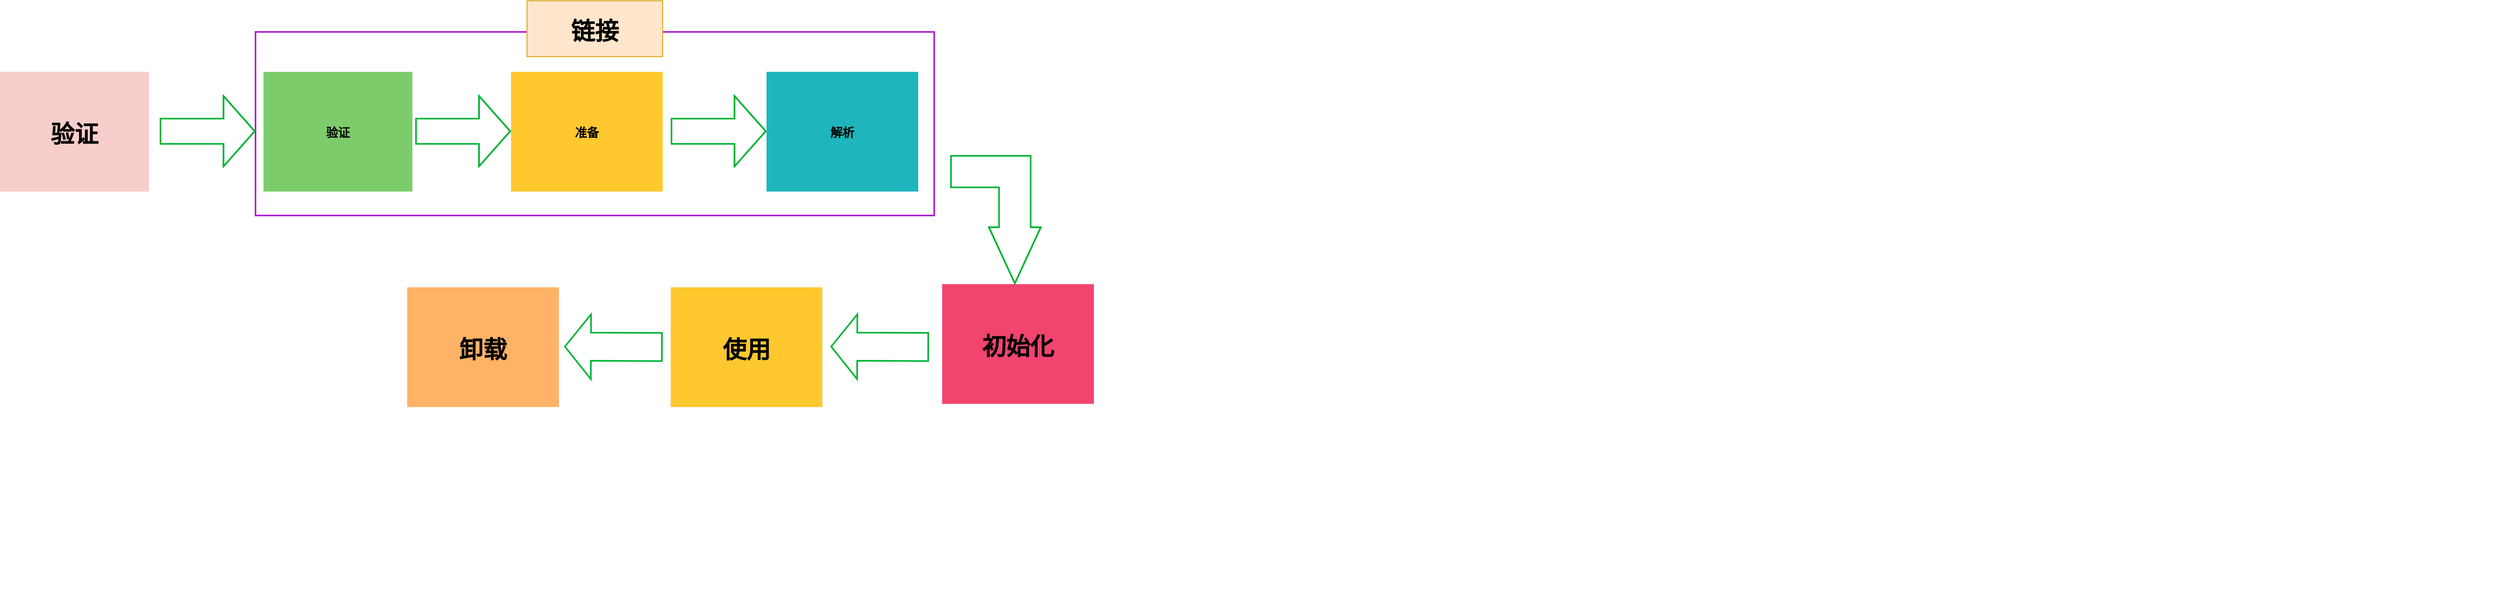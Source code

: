 <mxfile version="13.5.7" type="device" pages="2"><diagram name="Page-1" id="12e1b939-464a-85fe-373e-61e167be1490"><mxGraphModel dx="2031" dy="1174" grid="1" gridSize="1" guides="1" tooltips="1" connect="1" arrows="1" fold="1" page="1" pageScale="1.5" pageWidth="827" pageHeight="1169" background="#ffffff" math="0" shadow="0"><root><mxCell id="0"/><mxCell id="1" parent="0"/><mxCell id="60da8b9f42644d3a-3" value="ATTRACT" style="text;html=1;strokeColor=none;fillColor=none;align=center;verticalAlign=middle;whiteSpace=wrap;rounded=0;shadow=0;fontSize=27;fontColor=#FFFFFF;fontStyle=1" parent="1" vertex="1"><mxGeometry x="2076" y="695" width="280" height="60" as="geometry"/></mxCell><mxCell id="60da8b9f42644d3a-4" value="Blog&lt;div&gt;Keywords&lt;/div&gt;&lt;div&gt;Social Media&lt;/div&gt;" style="text;html=1;strokeColor=none;fillColor=none;align=center;verticalAlign=middle;whiteSpace=wrap;rounded=0;shadow=0;fontSize=14;fontColor=#FFFFFF;" parent="1" vertex="1"><mxGeometry x="2076" y="995" width="280" height="90" as="geometry"/></mxCell><mxCell id="60da8b9f42644d3a-6" value="" style="line;strokeWidth=2;html=1;rounded=0;shadow=0;fontSize=27;align=center;fillColor=none;strokeColor=#FFFFFF;" parent="1" vertex="1"><mxGeometry x="2096" y="755" width="240" height="10" as="geometry"/></mxCell><mxCell id="60da8b9f42644d3a-7" value="" style="line;strokeWidth=2;html=1;rounded=0;shadow=0;fontSize=27;align=center;fillColor=none;strokeColor=#FFFFFF;" parent="1" vertex="1"><mxGeometry x="2096" y="975" width="240" height="10" as="geometry"/></mxCell><mxCell id="60da8b9f42644d3a-19" value="Forms&lt;div&gt;Calls-to-Action&lt;/div&gt;&lt;div&gt;Landing Pages&lt;/div&gt;" style="text;html=1;strokeColor=none;fillColor=none;align=center;verticalAlign=middle;whiteSpace=wrap;rounded=0;shadow=0;fontSize=14;fontColor=#FFFFFF;" parent="1" vertex="1"><mxGeometry x="2356" y="995" width="280" height="90" as="geometry"/></mxCell><mxCell id="60da8b9f42644d3a-20" value="" style="line;strokeWidth=2;html=1;rounded=0;shadow=0;fontSize=27;align=center;fillColor=none;strokeColor=#FFFFFF;" parent="1" vertex="1"><mxGeometry x="2376" y="755" width="240" height="10" as="geometry"/></mxCell><mxCell id="60da8b9f42644d3a-21" value="" style="line;strokeWidth=2;html=1;rounded=0;shadow=0;fontSize=27;align=center;fillColor=none;strokeColor=#FFFFFF;" parent="1" vertex="1"><mxGeometry x="2376" y="975" width="240" height="10" as="geometry"/></mxCell><mxCell id="60da8b9f42644d3a-25" value="CLOSE" style="text;html=1;strokeColor=none;fillColor=none;align=center;verticalAlign=middle;whiteSpace=wrap;rounded=0;shadow=0;fontSize=27;fontColor=#FFFFFF;fontStyle=1" parent="1" vertex="1"><mxGeometry x="2636" y="695" width="280" height="60" as="geometry"/></mxCell><mxCell id="60da8b9f42644d3a-26" value="Email&lt;div&gt;Signals&lt;/div&gt;&lt;div&gt;Workflows&lt;/div&gt;" style="text;html=1;strokeColor=none;fillColor=none;align=center;verticalAlign=middle;whiteSpace=wrap;rounded=0;shadow=0;fontSize=14;fontColor=#FFFFFF;" parent="1" vertex="1"><mxGeometry x="2636" y="995" width="280" height="90" as="geometry"/></mxCell><mxCell id="60da8b9f42644d3a-27" value="" style="line;strokeWidth=2;html=1;rounded=0;shadow=0;fontSize=27;align=center;fillColor=none;strokeColor=#FFFFFF;" parent="1" vertex="1"><mxGeometry x="2656" y="755" width="240" height="10" as="geometry"/></mxCell><mxCell id="60da8b9f42644d3a-28" value="" style="line;strokeWidth=2;html=1;rounded=0;shadow=0;fontSize=27;align=center;fillColor=none;strokeColor=#FFFFFF;" parent="1" vertex="1"><mxGeometry x="2656" y="975" width="240" height="10" as="geometry"/></mxCell><mxCell id="60da8b9f42644d3a-32" value="DELIGHT" style="text;html=1;strokeColor=none;fillColor=none;align=center;verticalAlign=middle;whiteSpace=wrap;rounded=0;shadow=0;fontSize=27;fontColor=#FFFFFF;fontStyle=1" parent="1" vertex="1"><mxGeometry x="2916" y="695" width="280" height="60" as="geometry"/></mxCell><mxCell id="60da8b9f42644d3a-33" value="Events&lt;div&gt;Social Inbox&lt;/div&gt;&lt;div&gt;Smart Content&lt;/div&gt;" style="text;html=1;strokeColor=none;fillColor=none;align=center;verticalAlign=middle;whiteSpace=wrap;rounded=0;shadow=0;fontSize=14;fontColor=#FFFFFF;" parent="1" vertex="1"><mxGeometry x="2916" y="995" width="280" height="90" as="geometry"/></mxCell><mxCell id="60da8b9f42644d3a-34" value="" style="line;strokeWidth=2;html=1;rounded=0;shadow=0;fontSize=27;align=center;fillColor=none;strokeColor=#FFFFFF;" parent="1" vertex="1"><mxGeometry x="2936" y="755" width="240" height="10" as="geometry"/></mxCell><mxCell id="60da8b9f42644d3a-35" value="" style="line;strokeWidth=2;html=1;rounded=0;shadow=0;fontSize=27;align=center;fillColor=none;strokeColor=#FFFFFF;" parent="1" vertex="1"><mxGeometry x="2936" y="975" width="240" height="10" as="geometry"/></mxCell><mxCell id="GL6rYNWJo4U4USzmfvcG-5" value="" style="rounded=0;whiteSpace=wrap;html=1;fillColor=none;strokeWidth=2;strokeColor=#AF1ED3;" parent="1" vertex="1"><mxGeometry x="386" y="383" width="850" height="230" as="geometry"/></mxCell><mxCell id="GL6rYNWJo4U4USzmfvcG-15" value="验证" style="fillColor=#7CCC6C;strokeColor=none;fontSize=15;fontStyle=1" parent="1" vertex="1"><mxGeometry x="396" y="433" width="186.5" height="150" as="geometry"/></mxCell><mxCell id="GL6rYNWJo4U4USzmfvcG-21" value="准备" style="fillColor=#FFC82E;strokeColor=none;fontSize=15;fontStyle=1" parent="1" vertex="1"><mxGeometry x="706" y="433" width="190" height="150" as="geometry"/></mxCell><mxCell id="GL6rYNWJo4U4USzmfvcG-22" value="解析" style="fillColor=#1EB5BD;strokeColor=none;fontSize=15;fontStyle=1" parent="1" vertex="1"><mxGeometry x="1026" y="433" width="190" height="150" as="geometry"/></mxCell><mxCell id="GL6rYNWJo4U4USzmfvcG-23" value="" style="edgeStyle=none;rounded=0;html=1;jettySize=auto;orthogonalLoop=1;strokeColor=#00B336;strokeWidth=2;fontColor=#000000;jumpStyle=none;endArrow=block;endFill=1;startArrow=none;shape=flexArrow;width=30.588;endSize=12.365;endWidth=54.602;" parent="1" edge="1"><mxGeometry width="100" relative="1" as="geometry"><mxPoint x="586" y="507.41" as="sourcePoint"/><mxPoint x="706" y="507.41" as="targetPoint"/><Array as="points"><mxPoint x="596" y="507.41"/></Array></mxGeometry></mxCell><mxCell id="GL6rYNWJo4U4USzmfvcG-24" value="" style="edgeStyle=none;rounded=0;html=1;jettySize=auto;orthogonalLoop=1;strokeColor=#00B336;strokeWidth=2;fontColor=#000000;jumpStyle=none;endArrow=block;endFill=1;startArrow=none;shape=flexArrow;endWidth=43.878;endSize=10.2;width=34.286;" parent="1" edge="1"><mxGeometry width="100" relative="1" as="geometry"><mxPoint x="1229.5" y="777.72" as="sourcePoint"/><mxPoint x="1106" y="777.29" as="targetPoint"/><Array as="points"/></mxGeometry></mxCell><mxCell id="GL6rYNWJo4U4USzmfvcG-26" style="edgeStyle=none;shape=flexArrow;rounded=0;orthogonalLoop=1;jettySize=auto;html=1;exitX=0.5;exitY=0;exitDx=0;exitDy=0;" parent="1" source="GL6rYNWJo4U4USzmfvcG-5" target="GL6rYNWJo4U4USzmfvcG-5" edge="1"><mxGeometry relative="1" as="geometry"/></mxCell><mxCell id="GL6rYNWJo4U4USzmfvcG-27" value="" style="edgeStyle=none;rounded=0;html=1;jettySize=auto;orthogonalLoop=1;strokeColor=#00B336;strokeWidth=2;fontColor=#000000;jumpStyle=none;endArrow=block;endFill=1;startArrow=none;shape=flexArrow;width=30.588;endSize=12.365;endWidth=54.602;" parent="1" edge="1"><mxGeometry width="100" relative="1" as="geometry"><mxPoint x="906" y="507.41" as="sourcePoint"/><mxPoint x="1026" y="507.41" as="targetPoint"/><Array as="points"><mxPoint x="916" y="507.41"/></Array></mxGeometry></mxCell><mxCell id="GL6rYNWJo4U4USzmfvcG-29" value="验证" style="strokeColor=none;fillColor=#F8CECC;fontSize=30;fontStyle=1" parent="1" vertex="1"><mxGeometry x="66" y="433" width="186.5" height="150" as="geometry"/></mxCell><mxCell id="GL6rYNWJo4U4USzmfvcG-30" value="" style="edgeStyle=none;rounded=0;html=1;jettySize=auto;orthogonalLoop=1;strokeColor=#00B336;strokeWidth=2;fontColor=#000000;jumpStyle=none;endArrow=block;endFill=1;startArrow=none;shape=flexArrow;width=30.588;endSize=12.365;endWidth=54.602;" parent="1" edge="1"><mxGeometry width="100" relative="1" as="geometry"><mxPoint x="266" y="507.41" as="sourcePoint"/><mxPoint x="386" y="507.41" as="targetPoint"/><Array as="points"><mxPoint x="276" y="507.41"/></Array></mxGeometry></mxCell><mxCell id="GL6rYNWJo4U4USzmfvcG-31" value="初始化" style="fillColor=#F1446F;strokeColor=none;fontStyle=1;fontSize=30;" parent="1" vertex="1"><mxGeometry x="1246" y="699" width="190" height="150" as="geometry"/></mxCell><mxCell id="GL6rYNWJo4U4USzmfvcG-32" value="" style="edgeStyle=none;rounded=0;html=1;jettySize=auto;orthogonalLoop=1;strokeColor=#00B336;strokeWidth=2;fontColor=#000000;jumpStyle=none;endArrow=block;endFill=1;startArrow=none;shape=flexArrow;width=38.571;endSize=22.757;endWidth=23.469;entryX=0.479;entryY=0;entryDx=0;entryDy=0;entryPerimeter=0;" parent="1" target="GL6rYNWJo4U4USzmfvcG-31" edge="1"><mxGeometry width="100" relative="1" as="geometry"><mxPoint x="1256.0" y="558.0" as="sourcePoint"/><mxPoint x="1397" y="673" as="targetPoint"/><Array as="points"><mxPoint x="1386" y="558"/><mxPoint x="1337" y="558"/></Array></mxGeometry></mxCell><mxCell id="GL6rYNWJo4U4USzmfvcG-33" value="使用" style="fillColor=#FFC82E;strokeColor=none;fontSize=30;fontStyle=1" parent="1" vertex="1"><mxGeometry x="906" y="703" width="190" height="150" as="geometry"/></mxCell><mxCell id="GL6rYNWJo4U4USzmfvcG-34" value="卸载" style="strokeColor=none;fillColor=#FFB366;fontSize=30;fontStyle=1" parent="1" vertex="1"><mxGeometry x="576" y="703" width="190" height="150" as="geometry"/></mxCell><mxCell id="GL6rYNWJo4U4USzmfvcG-37" value="" style="edgeStyle=none;rounded=0;html=1;jettySize=auto;orthogonalLoop=1;strokeColor=#00B336;strokeWidth=2;fontColor=#000000;jumpStyle=none;endArrow=block;endFill=1;startArrow=none;shape=flexArrow;endWidth=43.878;endSize=10.2;width=34.286;" parent="1" edge="1"><mxGeometry width="100" relative="1" as="geometry"><mxPoint x="896" y="777.72" as="sourcePoint"/><mxPoint x="772.5" y="777.29" as="targetPoint"/><Array as="points"/></mxGeometry></mxCell><mxCell id="GL6rYNWJo4U4USzmfvcG-40" value="链接" style="strokeColor=#d79b00;fillColor=#ffe6cc;fontStyle=1;fontSize=30;fontFamily=Helvetica;" parent="1" vertex="1"><mxGeometry x="726" y="344" width="170" height="70" as="geometry"/></mxCell></root></mxGraphModel></diagram><diagram id="VViwxFajVQJ1gQiYQp61" name="第 2 页"><mxGraphModel dx="2844" dy="1644" grid="1" gridSize="10" guides="1" tooltips="1" connect="1" arrows="1" fold="1" page="1" pageScale="1" pageWidth="827" pageHeight="1169" math="0" shadow="0"><root><mxCell id="KEYNKB7aBk7rO_5QfLik-0"/><mxCell id="KEYNKB7aBk7rO_5QfLik-1" parent="KEYNKB7aBk7rO_5QfLik-0"/><mxCell id="KEYNKB7aBk7rO_5QfLik-2" value="" style="rounded=0;whiteSpace=wrap;html=1;strokeWidth=2;fillColor=#ffe6cc;strokeColor=#d79b00;" vertex="1" parent="KEYNKB7aBk7rO_5QfLik-1"><mxGeometry x="237" y="973" width="1184" height="1120" as="geometry"/></mxCell><mxCell id="KEYNKB7aBk7rO_5QfLik-3" value="" style="strokeColor=none;fillColor=#CCE5FF;" vertex="1" parent="KEYNKB7aBk7rO_5QfLik-1"><mxGeometry x="278" y="1079" width="543" height="816" as="geometry"/></mxCell><mxCell id="KEYNKB7aBk7rO_5QfLik-4" value="" style="strokeColor=none;fillColor=#E5CCFF;" vertex="1" parent="KEYNKB7aBk7rO_5QfLik-1"><mxGeometry x="853" y="1080" width="543" height="816" as="geometry"/></mxCell><mxCell id="KEYNKB7aBk7rO_5QfLik-5" value="" style="rounded=0;whiteSpace=wrap;html=1;strokeWidth=2;strokeColor=#23445d;fillColor=#bac8d3;gradientColor=#ffffff;" vertex="1" parent="KEYNKB7aBk7rO_5QfLik-1"><mxGeometry x="282" y="1928" width="1106" height="143" as="geometry"/></mxCell><mxCell id="KEYNKB7aBk7rO_5QfLik-6" value="" style="rounded=0;whiteSpace=wrap;html=1;strokeColor=#666666;strokeWidth=2;fillColor=#f5f5f5;gradientColor=#b3b3b3;" vertex="1" parent="KEYNKB7aBk7rO_5QfLik-1"><mxGeometry x="291" y="1177" width="494" height="398" as="geometry"/></mxCell><mxCell id="KEYNKB7aBk7rO_5QfLik-7" value="" style="rounded=0;whiteSpace=wrap;html=1;strokeColor=#ae4132;strokeWidth=2;dashed=1;fillColor=#fad9d5;gradientColor=#ffffff;" vertex="1" parent="KEYNKB7aBk7rO_5QfLik-1"><mxGeometry x="291" y="1612" width="496" height="266" as="geometry"/></mxCell><mxCell id="KEYNKB7aBk7rO_5QfLik-8" value="" style="rounded=0;whiteSpace=wrap;html=1;fillColor=#dae8fc;strokeColor=#6c8ebf;strokeWidth=2;gradientColor=#7ea6e0;" vertex="1" parent="KEYNKB7aBk7rO_5QfLik-1"><mxGeometry x="866" y="1176" width="515" height="208" as="geometry"/></mxCell><mxCell id="KEYNKB7aBk7rO_5QfLik-9" value="" style="rounded=0;whiteSpace=wrap;html=1;strokeWidth=2;gradientColor=#ffffff;strokeColor=none;fillColor=#F19C99;" vertex="1" parent="KEYNKB7aBk7rO_5QfLik-1"><mxGeometry x="864" y="1658" width="515" height="221" as="geometry"/></mxCell><mxCell id="KEYNKB7aBk7rO_5QfLik-10" value="" style="rounded=0;whiteSpace=wrap;html=1;fillColor=#fff2cc;strokeColor=#d6b656;strokeWidth=2;gradientColor=#ffd966;" vertex="1" parent="KEYNKB7aBk7rO_5QfLik-1"><mxGeometry x="867" y="1411" width="515" height="219" as="geometry"/></mxCell><mxCell id="KEYNKB7aBk7rO_5QfLik-11" value="JAVA内存区域" style="text;html=1;strokeColor=none;fillColor=none;align=center;verticalAlign=middle;whiteSpace=wrap;rounded=0;fontSize=40;fontStyle=1" vertex="1" parent="KEYNKB7aBk7rO_5QfLik-1"><mxGeometry x="650" y="980" width="362" height="92" as="geometry"/></mxCell><mxCell id="KEYNKB7aBk7rO_5QfLik-12" value="线程共享" style="text;html=1;strokeColor=none;fillColor=none;align=center;verticalAlign=middle;whiteSpace=wrap;rounded=0;fontSize=30;fontStyle=1" vertex="1" parent="KEYNKB7aBk7rO_5QfLik-1"><mxGeometry x="456" y="1120" width="228" height="20" as="geometry"/></mxCell><mxCell id="KEYNKB7aBk7rO_5QfLik-13" value="线程私有" style="text;html=1;strokeColor=none;fillColor=none;align=center;verticalAlign=middle;whiteSpace=wrap;rounded=0;fontSize=30;fontStyle=1" vertex="1" parent="KEYNKB7aBk7rO_5QfLik-1"><mxGeometry x="1007" y="1121" width="228" height="20" as="geometry"/></mxCell><mxCell id="KEYNKB7aBk7rO_5QfLik-14" value="" style="fillColor=#d5e8d4;strokeColor=#82b366;dashed=1;fontSize=30;gradientColor=#97d077;" vertex="1" parent="KEYNKB7aBk7rO_5QfLik-1"><mxGeometry x="304" y="1744" width="262" height="108" as="geometry"/></mxCell><mxCell id="KEYNKB7aBk7rO_5QfLik-15" value="直接内存" style="text;html=1;strokeColor=none;fillColor=none;align=center;verticalAlign=middle;whiteSpace=wrap;rounded=0;dashed=1;fontSize=30;fontStyle=1" vertex="1" parent="KEYNKB7aBk7rO_5QfLik-1"><mxGeometry x="766" y="1948" width="194" height="20" as="geometry"/></mxCell><mxCell id="KEYNKB7aBk7rO_5QfLik-16" value="&lt;h1&gt;程序计数器&lt;/h1&gt;&lt;p&gt;&lt;b&gt;&lt;font style=&quot;font-size: 20px&quot;&gt;线程执行字节码的行号指示器&lt;/font&gt;&lt;/b&gt;.&lt;/p&gt;" style="text;html=1;strokeColor=none;fillColor=none;spacing=5;spacingTop=-20;whiteSpace=wrap;overflow=hidden;rounded=0;" vertex="1" parent="KEYNKB7aBk7rO_5QfLik-1"><mxGeometry x="883" y="1190" width="292" height="120" as="geometry"/></mxCell><mxCell id="KEYNKB7aBk7rO_5QfLik-17" value="&lt;h1&gt;Java堆&lt;/h1&gt;&lt;p&gt;&lt;b&gt;&lt;font style=&quot;font-size: 20px&quot;&gt;线程执行字节码的行号指示器&lt;/font&gt;&lt;/b&gt;.&lt;/p&gt;" style="text;html=1;strokeColor=none;fillColor=none;spacing=5;spacingTop=-20;whiteSpace=wrap;overflow=hidden;rounded=0;" vertex="1" parent="KEYNKB7aBk7rO_5QfLik-1"><mxGeometry x="306" y="1199" width="340" height="120" as="geometry"/></mxCell><mxCell id="KEYNKB7aBk7rO_5QfLik-18" value="&lt;h1&gt;Java方法区&lt;/h1&gt;&lt;p&gt;&lt;b&gt;&lt;font style=&quot;font-size: 20px&quot;&gt;线程执行字节码的行号指示器&lt;/font&gt;&lt;/b&gt;.&lt;/p&gt;" style="text;html=1;strokeColor=none;fillColor=none;spacing=5;spacingTop=-20;whiteSpace=wrap;overflow=hidden;rounded=0;" vertex="1" parent="KEYNKB7aBk7rO_5QfLik-1"><mxGeometry x="300" y="1619" width="292" height="120" as="geometry"/></mxCell><mxCell id="KEYNKB7aBk7rO_5QfLik-19" value="&lt;h1&gt;Java虚拟机栈&lt;/h1&gt;&lt;p&gt;&lt;b&gt;&lt;font style=&quot;font-size: 20px&quot;&gt;线程执行字节码的行号指示器&lt;/font&gt;&lt;/b&gt;.&lt;/p&gt;" style="text;html=1;strokeColor=none;fillColor=none;spacing=5;spacingTop=-20;whiteSpace=wrap;overflow=hidden;rounded=0;" vertex="1" parent="KEYNKB7aBk7rO_5QfLik-1"><mxGeometry x="876" y="1424" width="292" height="120" as="geometry"/></mxCell><mxCell id="KEYNKB7aBk7rO_5QfLik-20" value="&lt;h1&gt;本地方法栈&lt;/h1&gt;&lt;p&gt;&lt;b&gt;&lt;font style=&quot;font-size: 20px&quot;&gt;线程执行字节码的行号指示器&lt;/font&gt;&lt;/b&gt;.&lt;/p&gt;" style="text;html=1;strokeColor=none;fillColor=none;spacing=5;spacingTop=-20;whiteSpace=wrap;overflow=hidden;rounded=0;" vertex="1" parent="KEYNKB7aBk7rO_5QfLik-1"><mxGeometry x="875" y="1672" width="292" height="120" as="geometry"/></mxCell><mxCell id="KEYNKB7aBk7rO_5QfLik-21" value="&lt;h1&gt;&lt;font style=&quot;font-size: 20px&quot;&gt;运行时常量池&lt;/font&gt;&lt;/h1&gt;&lt;p&gt;&lt;b&gt;&lt;font style=&quot;font-size: 13px&quot;&gt;线程执行字节码的行号指示器&lt;/font&gt;&lt;/b&gt;.&lt;/p&gt;" style="text;html=1;strokeColor=none;fillColor=none;spacing=5;spacingTop=-20;whiteSpace=wrap;overflow=hidden;rounded=0;" vertex="1" parent="KEYNKB7aBk7rO_5QfLik-1"><mxGeometry x="301" y="1747" width="265" height="107" as="geometry"/></mxCell></root></mxGraphModel></diagram></mxfile>